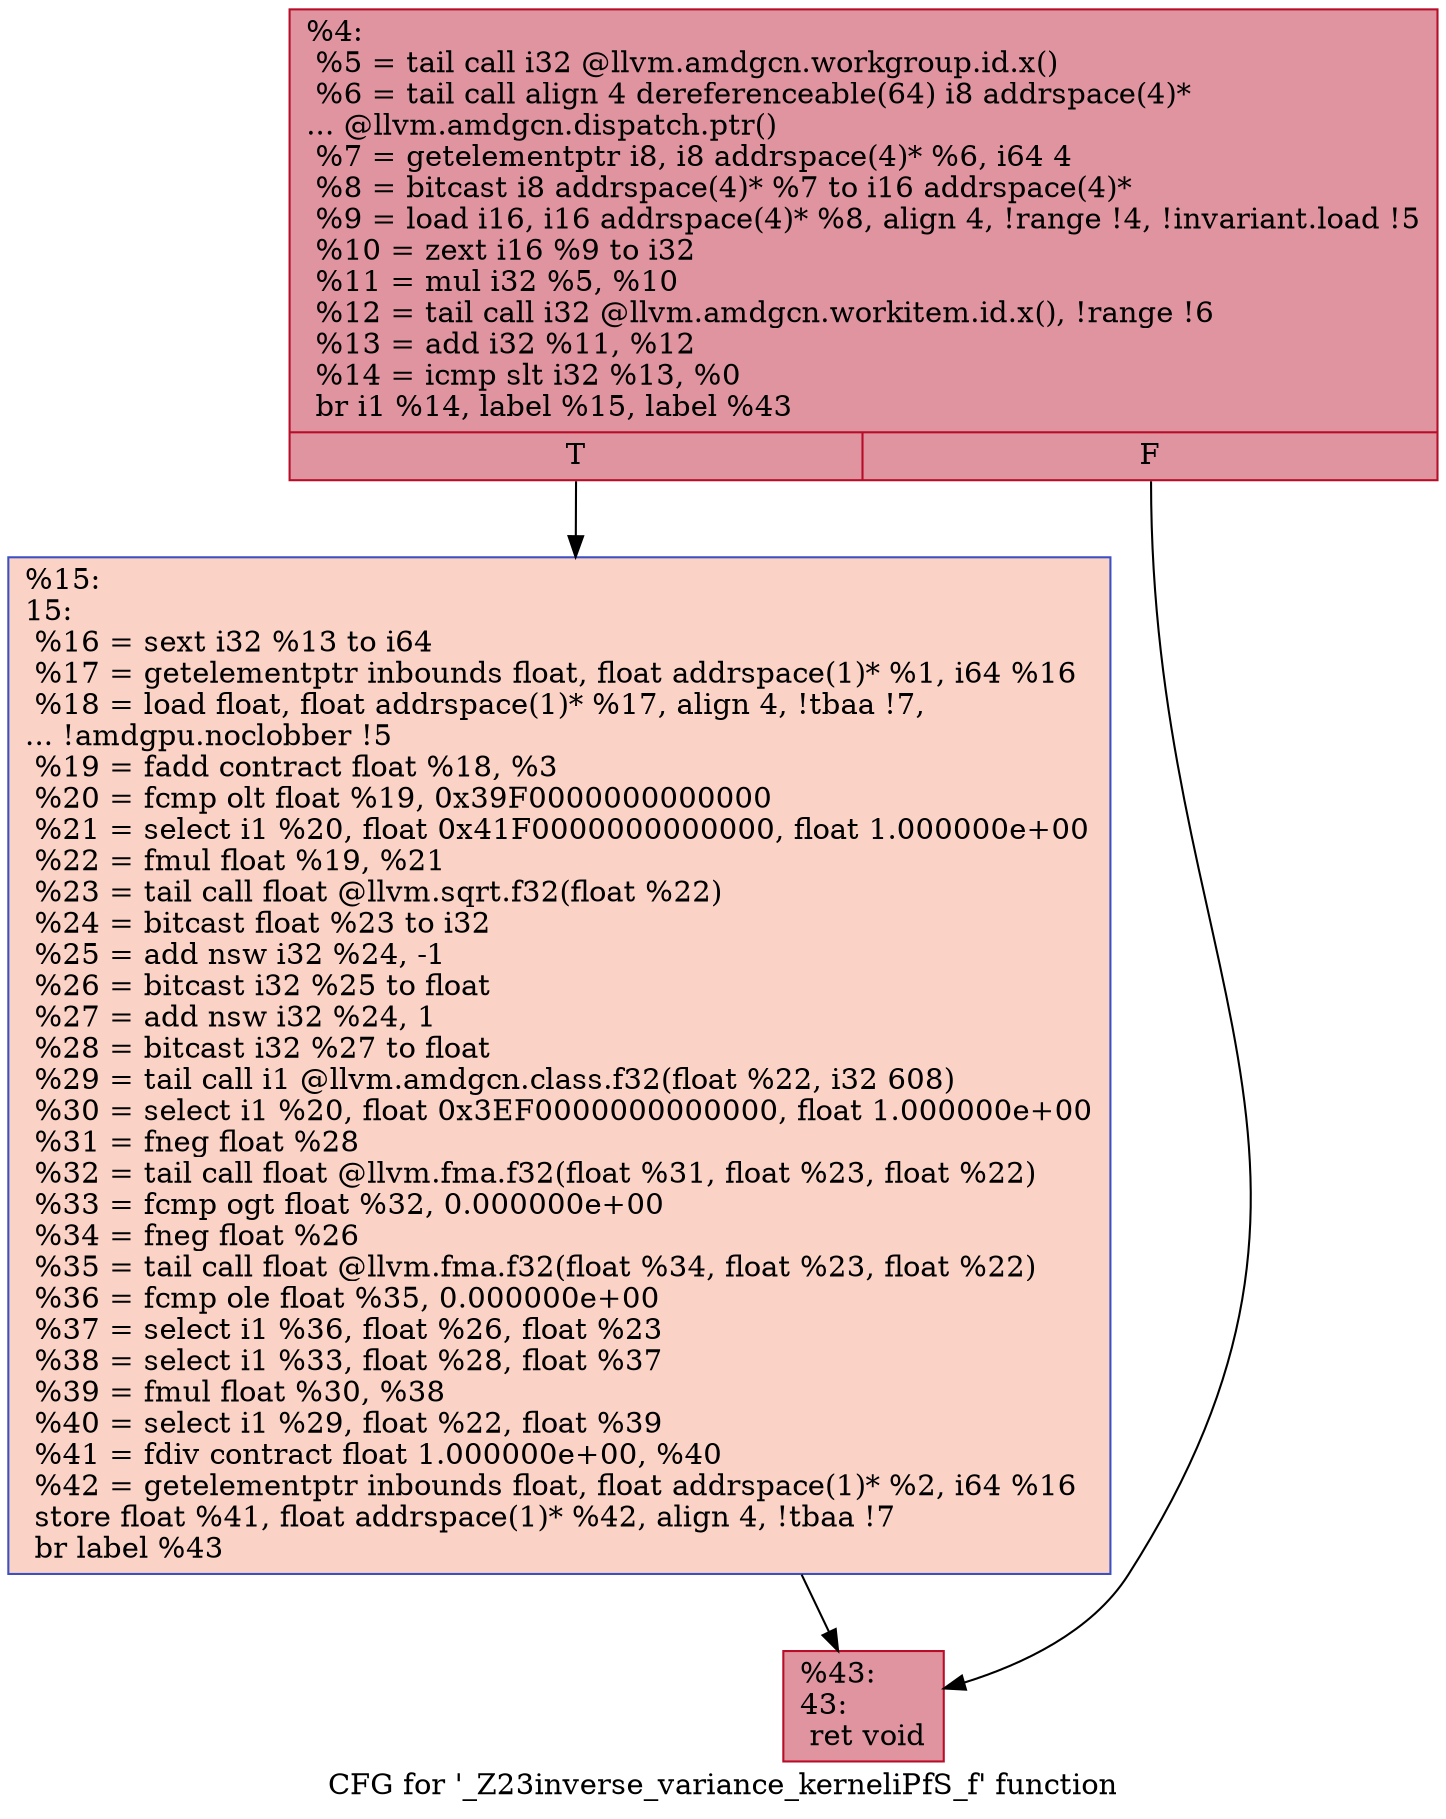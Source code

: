 digraph "CFG for '_Z23inverse_variance_kerneliPfS_f' function" {
	label="CFG for '_Z23inverse_variance_kerneliPfS_f' function";

	Node0x63fd620 [shape=record,color="#b70d28ff", style=filled, fillcolor="#b70d2870",label="{%4:\l  %5 = tail call i32 @llvm.amdgcn.workgroup.id.x()\l  %6 = tail call align 4 dereferenceable(64) i8 addrspace(4)*\l... @llvm.amdgcn.dispatch.ptr()\l  %7 = getelementptr i8, i8 addrspace(4)* %6, i64 4\l  %8 = bitcast i8 addrspace(4)* %7 to i16 addrspace(4)*\l  %9 = load i16, i16 addrspace(4)* %8, align 4, !range !4, !invariant.load !5\l  %10 = zext i16 %9 to i32\l  %11 = mul i32 %5, %10\l  %12 = tail call i32 @llvm.amdgcn.workitem.id.x(), !range !6\l  %13 = add i32 %11, %12\l  %14 = icmp slt i32 %13, %0\l  br i1 %14, label %15, label %43\l|{<s0>T|<s1>F}}"];
	Node0x63fd620:s0 -> Node0x63ff570;
	Node0x63fd620:s1 -> Node0x63ff600;
	Node0x63ff570 [shape=record,color="#3d50c3ff", style=filled, fillcolor="#f59c7d70",label="{%15:\l15:                                               \l  %16 = sext i32 %13 to i64\l  %17 = getelementptr inbounds float, float addrspace(1)* %1, i64 %16\l  %18 = load float, float addrspace(1)* %17, align 4, !tbaa !7,\l... !amdgpu.noclobber !5\l  %19 = fadd contract float %18, %3\l  %20 = fcmp olt float %19, 0x39F0000000000000\l  %21 = select i1 %20, float 0x41F0000000000000, float 1.000000e+00\l  %22 = fmul float %19, %21\l  %23 = tail call float @llvm.sqrt.f32(float %22)\l  %24 = bitcast float %23 to i32\l  %25 = add nsw i32 %24, -1\l  %26 = bitcast i32 %25 to float\l  %27 = add nsw i32 %24, 1\l  %28 = bitcast i32 %27 to float\l  %29 = tail call i1 @llvm.amdgcn.class.f32(float %22, i32 608)\l  %30 = select i1 %20, float 0x3EF0000000000000, float 1.000000e+00\l  %31 = fneg float %28\l  %32 = tail call float @llvm.fma.f32(float %31, float %23, float %22)\l  %33 = fcmp ogt float %32, 0.000000e+00\l  %34 = fneg float %26\l  %35 = tail call float @llvm.fma.f32(float %34, float %23, float %22)\l  %36 = fcmp ole float %35, 0.000000e+00\l  %37 = select i1 %36, float %26, float %23\l  %38 = select i1 %33, float %28, float %37\l  %39 = fmul float %30, %38\l  %40 = select i1 %29, float %22, float %39\l  %41 = fdiv contract float 1.000000e+00, %40\l  %42 = getelementptr inbounds float, float addrspace(1)* %2, i64 %16\l  store float %41, float addrspace(1)* %42, align 4, !tbaa !7\l  br label %43\l}"];
	Node0x63ff570 -> Node0x63ff600;
	Node0x63ff600 [shape=record,color="#b70d28ff", style=filled, fillcolor="#b70d2870",label="{%43:\l43:                                               \l  ret void\l}"];
}
